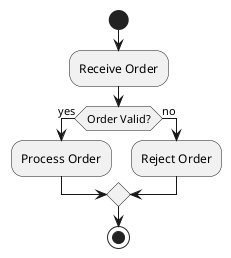 @startuml
start
:Receive Order;
if (Order Valid?) then (yes)
  :Process Order;
else (no)
  :Reject Order;
endif
stop
@enduml